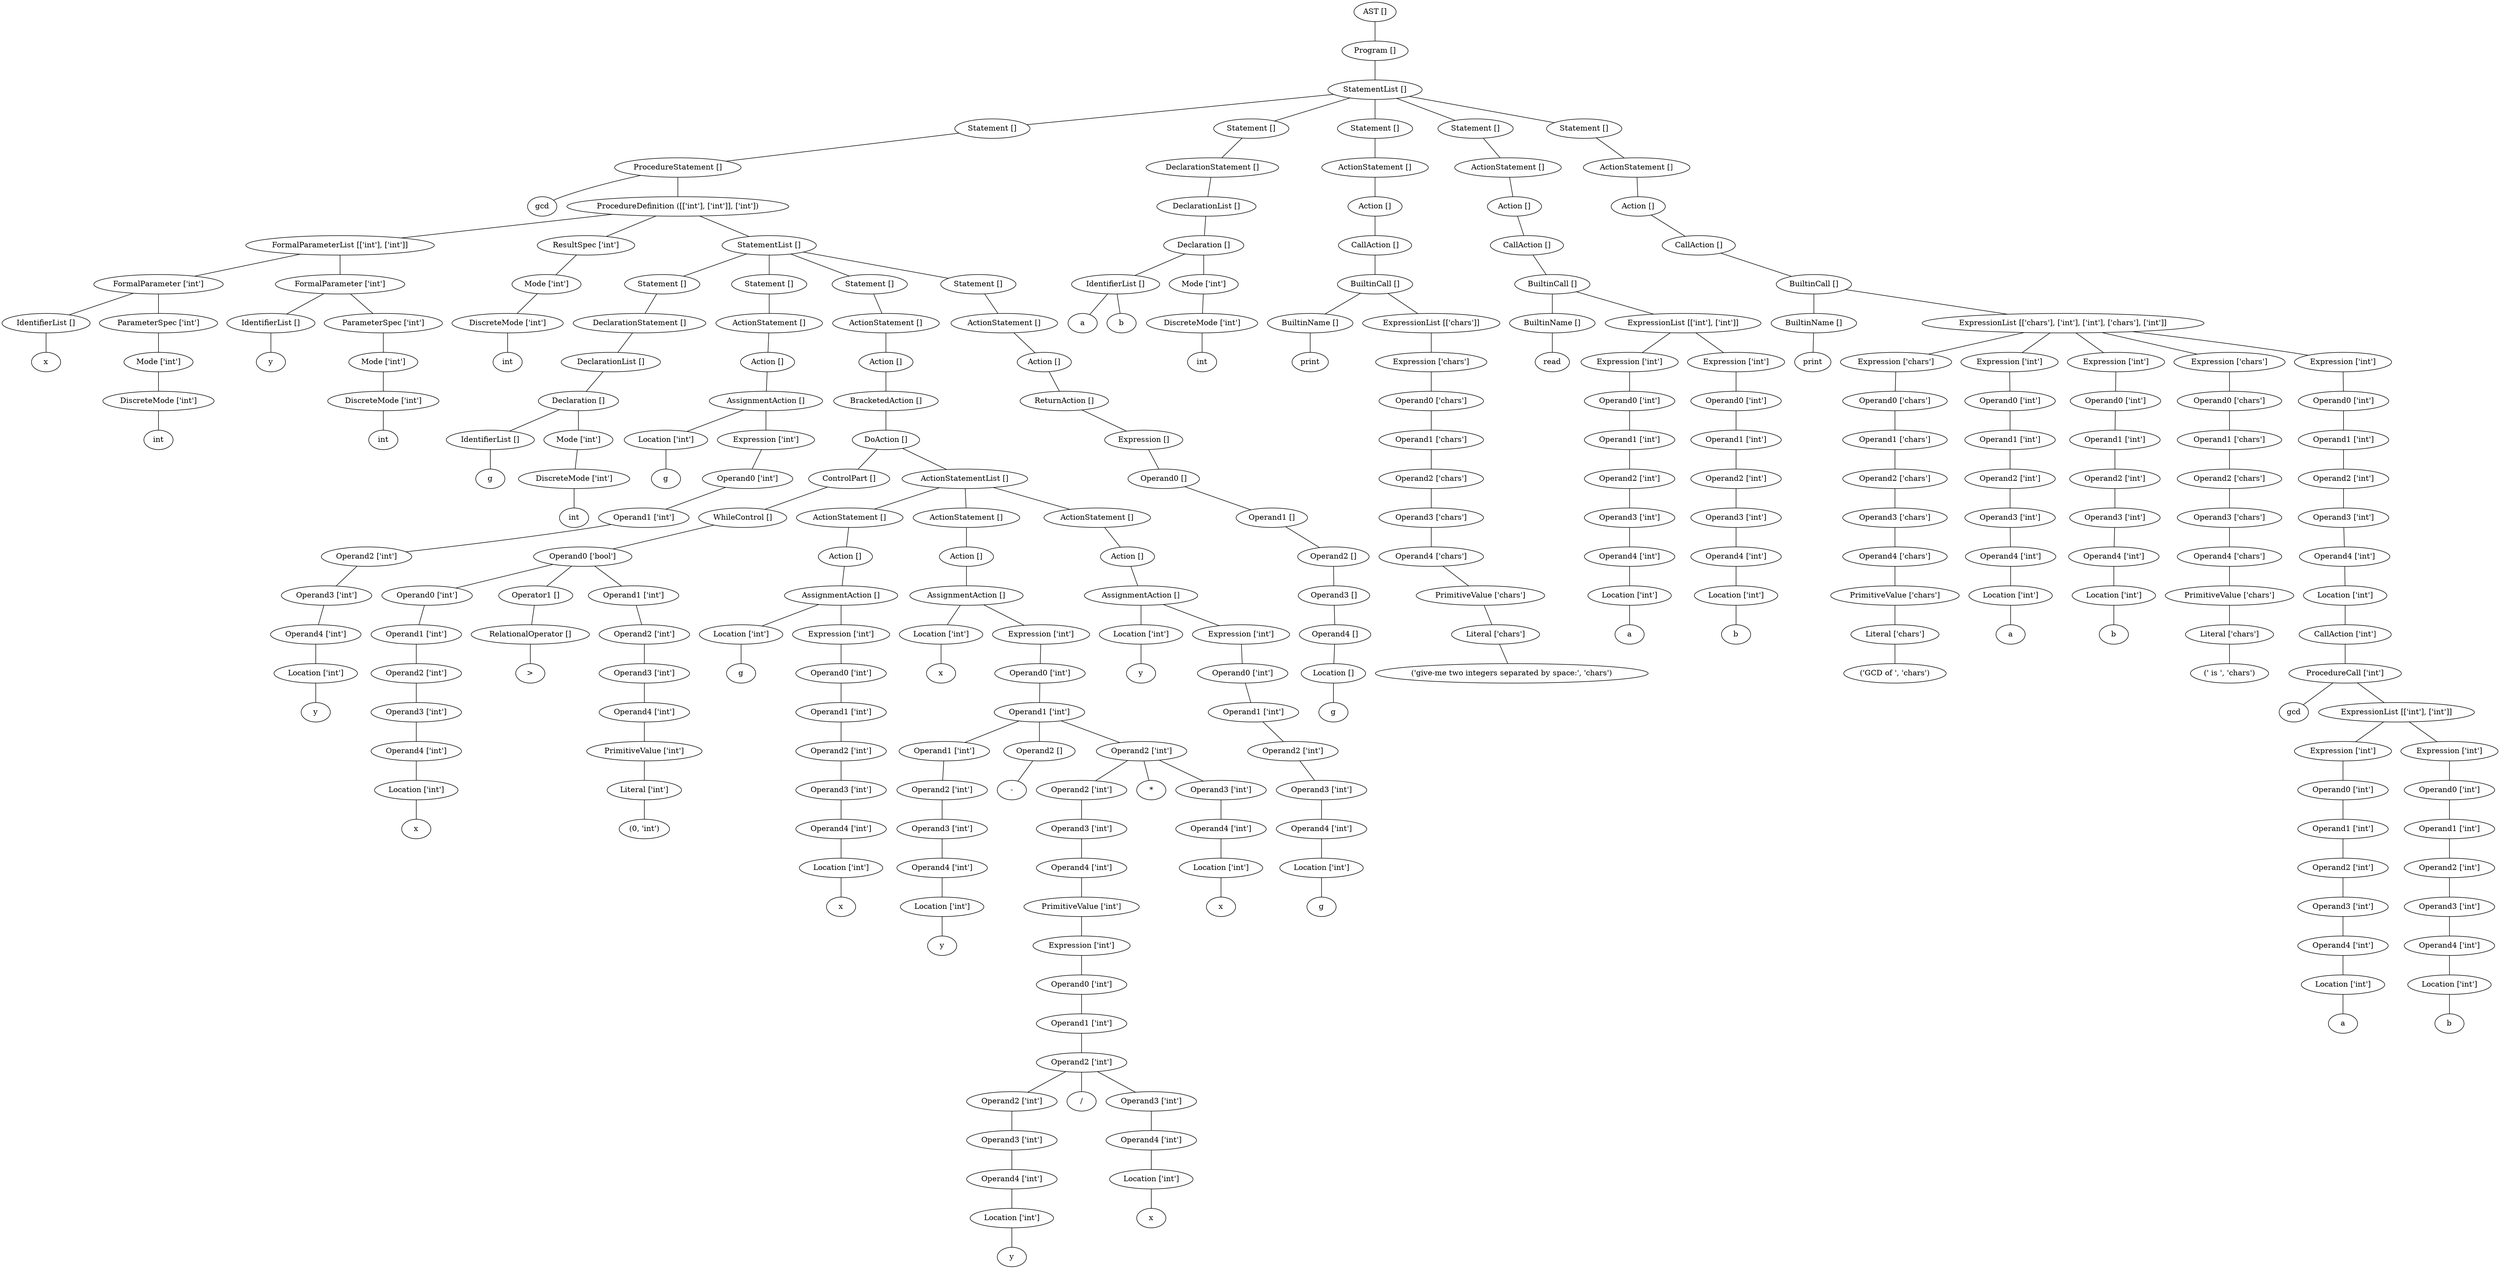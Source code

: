 graph G {
139882359871640 [label="AST []"];
139882359862328 [label="AST []"];
139882359871640 -- 139882359862328;
139882359862328 [label="Program []"];
139882359855984 [label="Program []"];
139882359862328 -- 139882359855984;
139882359855984 [label="StatementList []"];
139882360226144 [label="StatementList []"];
139882359855984 -- 139882360226144;
139882360226144 [label="Statement []"];
139882359827368 [label="Statement []"];
139882360226144 -- 139882359827368;
139882359827368 [label="ProcedureStatement []"];
12722806159895430056 [label=gcd];
139882359827368 -- 12722806159895430056;
139882359890832 [label="ProcedureStatement []"];
139882359827368 -- 139882359890832;
139882359890832 [label="ProcedureDefinition ([['int'], ['int']], ['int'])"];
139882359881232 [label="ProcedureDefinition ([['int'], ['int']], ['int'])"];
139882359890832 -- 139882359881232;
139882359881232 [label="FormalParameterList [['int'], ['int']]"];
139882359877760 [label="FormalParameterList [['int'], ['int']]"];
139882359881232 -- 139882359877760;
139882359877760 [label="FormalParameter ['int']"];
139882359879216 [label="FormalParameter ['int']"];
139882359877760 -- 139882359879216;
139882359879216 [label="IdentifierList []"];
12136895644734636199 [label=x];
139882359879216 -- 12136895644734636199;
139882359878992 [label="FormalParameter ['int']"];
139882359877760 -- 139882359878992;
139882359878992 [label="ParameterSpec ['int']"];
139882359880728 [label="ParameterSpec ['int']"];
139882359878992 -- 139882359880728;
139882359880728 [label="Mode ['int']"];
139882361625512 [label="Mode ['int']"];
139882359880728 -- 139882361625512;
139882361625512 [label="DiscreteMode ['int']"];
10214000502087153505 [label=int];
139882361625512 -- 10214000502087153505;
139882359879048 [label="FormalParameterList [['int'], ['int']]"];
139882359881232 -- 139882359879048;
139882359879048 [label="FormalParameter ['int']"];
139882359878880 [label="FormalParameter ['int']"];
139882359879048 -- 139882359878880;
139882359878880 [label="IdentifierList []"];
10265775460415375899 [label=y];
139882359878880 -- 10265775460415375899;
139882359880000 [label="FormalParameter ['int']"];
139882359879048 -- 139882359880000;
139882359880000 [label="ParameterSpec ['int']"];
139882359877816 [label="ParameterSpec ['int']"];
139882359880000 -- 139882359877816;
139882359877816 [label="Mode ['int']"];
139882359881176 [label="Mode ['int']"];
139882359877816 -- 139882359881176;
139882359881176 [label="DiscreteMode ['int']"];
13364554510232407426 [label=int];
139882359881176 -- 13364554510232407426;
139882359879104 [label="ProcedureDefinition ([['int'], ['int']], ['int'])"];
139882359890832 -- 139882359879104;
139882359879104 [label="ResultSpec ['int']"];
139882359878600 [label="ResultSpec ['int']"];
139882359879104 -- 139882359878600;
139882359878600 [label="Mode ['int']"];
139882359878824 [label="Mode ['int']"];
139882359878600 -- 139882359878824;
139882359878824 [label="DiscreteMode ['int']"];
9354628193951337842 [label=int];
139882359878824 -- 9354628193951337842;
139882359891000 [label="ProcedureDefinition ([['int'], ['int']], ['int'])"];
139882359890832 -- 139882359891000;
139882359891000 [label="StatementList []"];
139882359878040 [label="StatementList []"];
139882359891000 -- 139882359878040;
139882359878040 [label="Statement []"];
139882359881008 [label="Statement []"];
139882359878040 -- 139882359881008;
139882359881008 [label="DeclarationStatement []"];
139882359880112 [label="DeclarationStatement []"];
139882359881008 -- 139882359880112;
139882359880112 [label="DeclarationList []"];
139882359879888 [label="DeclarationList []"];
139882359880112 -- 139882359879888;
139882359879888 [label="Declaration []"];
139882359878096 [label="Declaration []"];
139882359879888 -- 139882359878096;
139882359878096 [label="IdentifierList []"];
12690596590750195485 [label=g];
139882359878096 -- 12690596590750195485;
139882359881344 [label="Declaration []"];
139882359879888 -- 139882359881344;
139882359881344 [label="Mode ['int']"];
139882359880952 [label="Mode ['int']"];
139882359881344 -- 139882359880952;
139882359880952 [label="DiscreteMode ['int']"];
12407103271809672226 [label=int];
139882359880952 -- 12407103271809672226;
139882359879272 [label="StatementList []"];
139882359891000 -- 139882359879272;
139882359879272 [label="Statement []"];
139882359878208 [label="Statement []"];
139882359879272 -- 139882359878208;
139882359878208 [label="ActionStatement []"];
139882359879496 [label="ActionStatement []"];
139882359878208 -- 139882359879496;
139882359879496 [label="Action []"];
139882359878544 [label="Action []"];
139882359879496 -- 139882359878544;
139882359878544 [label="AssignmentAction []"];
139882360147416 [label="AssignmentAction []"];
139882359878544 -- 139882360147416;
139882360147416 [label="Location ['int']"];
10551897008854780360 [label=g];
139882360147416 -- 10551897008854780360;
139882359878488 [label="AssignmentAction []"];
139882359878544 -- 139882359878488;
139882359878488 [label="Expression ['int']"];
139882359880336 [label="Expression ['int']"];
139882359878488 -- 139882359880336;
139882359880336 [label="Operand0 ['int']"];
139882359880280 [label="Operand0 ['int']"];
139882359880336 -- 139882359880280;
139882359880280 [label="Operand1 ['int']"];
139882359881624 [label="Operand1 ['int']"];
139882359880280 -- 139882359881624;
139882359881624 [label="Operand2 ['int']"];
139882359879552 [label="Operand2 ['int']"];
139882359881624 -- 139882359879552;
139882359879552 [label="Operand3 ['int']"];
139882359881512 [label="Operand3 ['int']"];
139882359879552 -- 139882359881512;
139882359881512 [label="Operand4 ['int']"];
139882359881456 [label="Operand4 ['int']"];
139882359881512 -- 139882359881456;
139882359881456 [label="Location ['int']"];
13655117022427402233 [label=y];
139882359881456 -- 13655117022427402233;
139882359878152 [label="StatementList []"];
139882359891000 -- 139882359878152;
139882359878152 [label="Statement []"];
139882359891672 [label="Statement []"];
139882359878152 -- 139882359891672;
139882359891672 [label="ActionStatement []"];
139882359880224 [label="ActionStatement []"];
139882359891672 -- 139882359880224;
139882359880224 [label="Action []"];
139882359879328 [label="Action []"];
139882359880224 -- 139882359879328;
139882359879328 [label="BracketedAction []"];
139882359890328 [label="BracketedAction []"];
139882359879328 -- 139882359890328;
139882359890328 [label="DoAction []"];
139882359880560 [label="DoAction []"];
139882359890328 -- 139882359880560;
139882359880560 [label="ControlPart []"];
139882359879384 [label="ControlPart []"];
139882359880560 -- 139882359879384;
139882359879384 [label="WhileControl []"];
139882359881680 [label="WhileControl []"];
139882359879384 -- 139882359881680;
139882359881680 [label="Operand0 ['bool']"];
139882359880392 [label="Operand0 ['bool']"];
139882359881680 -- 139882359880392;
139882359880392 [label="Operand0 ['int']"];
139882359877928 [label="Operand0 ['int']"];
139882359880392 -- 139882359877928;
139882359877928 [label="Operand1 ['int']"];
139882359878936 [label="Operand1 ['int']"];
139882359877928 -- 139882359878936;
139882359878936 [label="Operand2 ['int']"];
139882359877984 [label="Operand2 ['int']"];
139882359878936 -- 139882359877984;
139882359877984 [label="Operand3 ['int']"];
139882359879608 [label="Operand3 ['int']"];
139882359877984 -- 139882359879608;
139882359879608 [label="Operand4 ['int']"];
139882359881064 [label="Operand4 ['int']"];
139882359879608 -- 139882359881064;
139882359881064 [label="Location ['int']"];
13003281258639319663 [label=x];
139882359881064 -- 13003281258639319663;
139882359879664 [label="Operand0 ['bool']"];
139882359881680 -- 139882359879664;
139882359879664 [label="Operator1 []"];
139882359880448 [label="Operator1 []"];
139882359879664 -- 139882359880448;
139882359880448 [label="RelationalOperator []"];
10883518107468353129 [label=">"];
139882359880448 -- 10883518107468353129;
139882359878432 [label="Operand0 ['bool']"];
139882359881680 -- 139882359878432;
139882359878432 [label="Operand1 ['int']"];
139882359878376 [label="Operand1 ['int']"];
139882359878432 -- 139882359878376;
139882359878376 [label="Operand2 ['int']"];
139882359878320 [label="Operand2 ['int']"];
139882359878376 -- 139882359878320;
139882359878320 [label="Operand3 ['int']"];
139882359881288 [label="Operand3 ['int']"];
139882359878320 -- 139882359881288;
139882359881288 [label="Operand4 ['int']"];
139882359880168 [label="Operand4 ['int']"];
139882359881288 -- 139882359880168;
139882359880168 [label="PrimitiveValue ['int']"];
139882359879440 [label="PrimitiveValue ['int']"];
139882359880168 -- 139882359879440;
139882359879440 [label="Literal ['int']"];
10865026617348168090 [label="(0, 'int')"];
139882359879440 -- 10865026617348168090;
139882359889992 [label="DoAction []"];
139882359890328 -- 139882359889992;
139882359889992 [label="ActionStatementList []"];
139882359891728 [label="ActionStatementList []"];
139882359889992 -- 139882359891728;
139882359891728 [label="ActionStatement []"];
139882359880504 [label="ActionStatement []"];
139882359891728 -- 139882359880504;
139882359880504 [label="Action []"];
139882359893072 [label="Action []"];
139882359880504 -- 139882359893072;
139882359893072 [label="AssignmentAction []"];
139882359880616 [label="AssignmentAction []"];
139882359893072 -- 139882359880616;
139882359880616 [label="Location ['int']"];
11193181921278331842 [label=g];
139882359880616 -- 11193181921278331842;
139882359892680 [label="AssignmentAction []"];
139882359893072 -- 139882359892680;
139882359892680 [label="Expression ['int']"];
139882359892624 [label="Expression ['int']"];
139882359892680 -- 139882359892624;
139882359892624 [label="Operand0 ['int']"];
139882359892120 [label="Operand0 ['int']"];
139882359892624 -- 139882359892120;
139882359892120 [label="Operand1 ['int']"];
139882359892064 [label="Operand1 ['int']"];
139882359892120 -- 139882359892064;
139882359892064 [label="Operand2 ['int']"];
139882359880672 [label="Operand2 ['int']"];
139882359892064 -- 139882359880672;
139882359880672 [label="Operand3 ['int']"];
139882359879720 [label="Operand3 ['int']"];
139882359880672 -- 139882359879720;
139882359879720 [label="Operand4 ['int']"];
139882359880840 [label="Operand4 ['int']"];
139882359879720 -- 139882359880840;
139882359880840 [label="Location ['int']"];
9362221521178008153 [label=x];
139882359880840 -- 9362221521178008153;
139882359891168 [label="ActionStatementList []"];
139882359889992 -- 139882359891168;
139882359891168 [label="ActionStatement []"];
139882359891784 [label="ActionStatement []"];
139882359891168 -- 139882359891784;
139882359891784 [label="Action []"];
139882359892456 [label="Action []"];
139882359891784 -- 139882359892456;
139882359892456 [label="AssignmentAction []"];
139882359880896 [label="AssignmentAction []"];
139882359892456 -- 139882359880896;
139882359880896 [label="Location ['int']"];
9587143378804114173 [label=x];
139882359880896 -- 9587143378804114173;
139882359891224 [label="AssignmentAction []"];
139882359892456 -- 139882359891224;
139882359891224 [label="Expression ['int']"];
139882359890272 [label="Expression ['int']"];
139882359891224 -- 139882359890272;
139882359890272 [label="Operand0 ['int']"];
139882359893240 [label="Operand0 ['int']"];
139882359890272 -- 139882359893240;
139882359893240 [label="Operand1 ['int']"];
139882359892176 [label="Operand1 ['int']"];
139882359893240 -- 139882359892176;
139882359892176 [label="Operand1 ['int']"];
139882359890776 [label="Operand1 ['int']"];
139882359892176 -- 139882359890776;
139882359890776 [label="Operand2 ['int']"];
139882359890608 [label="Operand2 ['int']"];
139882359890776 -- 139882359890608;
139882359890608 [label="Operand3 ['int']"];
139882359890664 [label="Operand3 ['int']"];
139882359890608 -- 139882359890664;
139882359890664 [label="Operand4 ['int']"];
139882359892736 [label="Operand4 ['int']"];
139882359890664 -- 139882359892736;
139882359892736 [label="Location ['int']"];
10941993052636697588 [label=y];
139882359892736 -- 10941993052636697588;
139882359892232 [label="Operand1 ['int']"];
139882359893240 -- 139882359892232;
139882359892232 [label="Operand2 []"];
12313706504780585961 [label="-"];
139882359892232 -- 12313706504780585961;
139882359891616 [label="Operand1 ['int']"];
139882359893240 -- 139882359891616;
139882359891616 [label="Operand2 ['int']"];
139882359892512 [label="Operand2 ['int']"];
139882359891616 -- 139882359892512;
139882359892512 [label="Operand2 ['int']"];
139882359892400 [label="Operand2 ['int']"];
139882359892512 -- 139882359892400;
139882359892400 [label="Operand3 ['int']"];
139882359890160 [label="Operand3 ['int']"];
139882359892400 -- 139882359890160;
139882359890160 [label="Operand4 ['int']"];
139882359892904 [label="Operand4 ['int']"];
139882359890160 -- 139882359892904;
139882359892904 [label="PrimitiveValue ['int']"];
139882359892008 [label="PrimitiveValue ['int']"];
139882359892904 -- 139882359892008;
139882359892008 [label="Expression ['int']"];
139882359891952 [label="Expression ['int']"];
139882359892008 -- 139882359891952;
139882359891952 [label="Operand0 ['int']"];
139882359891504 [label="Operand0 ['int']"];
139882359891952 -- 139882359891504;
139882359891504 [label="Operand1 ['int']"];
139882359890496 [label="Operand1 ['int']"];
139882359891504 -- 139882359890496;
139882359890496 [label="Operand2 ['int']"];
139882359890384 [label="Operand2 ['int']"];
139882359890496 -- 139882359890384;
139882359890384 [label="Operand2 ['int']"];
139882359890216 [label="Operand2 ['int']"];
139882359890384 -- 139882359890216;
139882359890216 [label="Operand3 ['int']"];
139882359892848 [label="Operand3 ['int']"];
139882359890216 -- 139882359892848;
139882359892848 [label="Operand4 ['int']"];
139882359890720 [label="Operand4 ['int']"];
139882359892848 -- 139882359890720;
139882359890720 [label="Location ['int']"];
10498915853747102635 [label=y];
139882359890720 -- 10498915853747102635;
10649053160843671664 [label="/"];
139882359890496 -- 10649053160843671664;
139882359891560 [label="Operand2 ['int']"];
139882359890496 -- 139882359891560;
139882359891560 [label="Operand3 ['int']"];
139882359893184 [label="Operand3 ['int']"];
139882359891560 -- 139882359893184;
139882359893184 [label="Operand4 ['int']"];
139882359890440 [label="Operand4 ['int']"];
139882359893184 -- 139882359890440;
139882359890440 [label="Location ['int']"];
12655673098506702884 [label=x];
139882359890440 -- 12655673098506702884;
13387522687412164757 [label="*"];
139882359891616 -- 13387522687412164757;
139882359892568 [label="Operand2 ['int']"];
139882359891616 -- 139882359892568;
139882359892568 [label="Operand3 ['int']"];
139882359891056 [label="Operand3 ['int']"];
139882359892568 -- 139882359891056;
139882359891056 [label="Operand4 ['int']"];
139882359890552 [label="Operand4 ['int']"];
139882359891056 -- 139882359890552;
139882359890552 [label="Location ['int']"];
10833812602783755947 [label=x];
139882359890552 -- 10833812602783755947;
139882359892344 [label="ActionStatementList []"];
139882359889992 -- 139882359892344;
139882359892344 [label="ActionStatement []"];
139882359891112 [label="ActionStatement []"];
139882359892344 -- 139882359891112;
139882359891112 [label="Action []"];
139882359890104 [label="Action []"];
139882359891112 -- 139882359890104;
139882359890104 [label="AssignmentAction []"];
139882359879776 [label="AssignmentAction []"];
139882359890104 -- 139882359879776;
139882359879776 [label="Location ['int']"];
13377891112714315010 [label=y];
139882359879776 -- 13377891112714315010;
139882359890048 [label="AssignmentAction []"];
139882359890104 -- 139882359890048;
139882359890048 [label="Expression ['int']"];
139882359893016 [label="Expression ['int']"];
139882359890048 -- 139882359893016;
139882359893016 [label="Operand0 ['int']"];
139882359892960 [label="Operand0 ['int']"];
139882359893016 -- 139882359892960;
139882359892960 [label="Operand1 ['int']"];
139882359890888 [label="Operand1 ['int']"];
139882359892960 -- 139882359890888;
139882359890888 [label="Operand2 ['int']"];
139882359893128 [label="Operand2 ['int']"];
139882359890888 -- 139882359893128;
139882359893128 [label="Operand3 ['int']"];
139882359892792 [label="Operand3 ['int']"];
139882359893128 -- 139882359892792;
139882359892792 [label="Operand4 ['int']"];
139882359891280 [label="Operand4 ['int']"];
139882359892792 -- 139882359891280;
139882359891280 [label="Location ['int']"];
12888373542294587606 [label=g];
139882359891280 -- 12888373542294587606;
139882359891896 [label="StatementList []"];
139882359891000 -- 139882359891896;
139882359891896 [label="Statement []"];
139882359872928 [label="Statement []"];
139882359891896 -- 139882359872928;
139882359872928 [label="ActionStatement []"];
139882359890944 [label="ActionStatement []"];
139882359872928 -- 139882359890944;
139882359890944 [label="Action []"];
139882359872648 [label="Action []"];
139882359890944 -- 139882359872648;
139882359872648 [label="ReturnAction []"];
139882359891448 [label="ReturnAction []"];
139882359872648 -- 139882359891448;
139882359891448 [label="Expression []"];
139882359891392 [label="Expression []"];
139882359891448 -- 139882359891392;
139882359891392 [label="Operand0 []"];
139882359892288 [label="Operand0 []"];
139882359891392 -- 139882359892288;
139882359892288 [label="Operand1 []"];
139882359879944 [label="Operand1 []"];
139882359892288 -- 139882359879944;
139882359879944 [label="Operand2 []"];
139882359891336 [label="Operand2 []"];
139882359879944 -- 139882359891336;
139882359891336 [label="Operand3 []"];
139882359891840 [label="Operand3 []"];
139882359891336 -- 139882359891840;
139882359891840 [label="Operand4 []"];
139882359881568 [label="Operand4 []"];
139882359891840 -- 139882359881568;
139882359881568 [label="Location []"];
9254608791007267410 [label=g];
139882359881568 -- 9254608791007267410;
139882359871192 [label="StatementList []"];
139882359855984 -- 139882359871192;
139882359871192 [label="Statement []"];
139882359877704 [label="Statement []"];
139882359871192 -- 139882359877704;
139882359877704 [label="DeclarationStatement []"];
139882359878264 [label="DeclarationStatement []"];
139882359877704 -- 139882359878264;
139882359878264 [label="DeclarationList []"];
139882359872984 [label="DeclarationList []"];
139882359878264 -- 139882359872984;
139882359872984 [label="Declaration []"];
139882359878712 [label="Declaration []"];
139882359872984 -- 139882359878712;
139882359878712 [label="IdentifierList []"];
9427659902209861172 [label=a];
139882359878712 -- 9427659902209861172;
12643594323011487556 [label=b];
139882359878712 -- 12643594323011487556;
139882359880056 [label="Declaration []"];
139882359872984 -- 139882359880056;
139882359880056 [label="Mode ['int']"];
139882359907272 [label="Mode ['int']"];
139882359880056 -- 139882359907272;
139882359907272 [label="DiscreteMode ['int']"];
11767520950976815815 [label=int];
139882359907272 -- 11767520950976815815;
139882361816736 [label="StatementList []"];
139882359855984 -- 139882361816736;
139882361816736 [label="Statement []"];
139882359873320 [label="Statement []"];
139882361816736 -- 139882359873320;
139882359873320 [label="ActionStatement []"];
139882359871416 [label="ActionStatement []"];
139882359873320 -- 139882359871416;
139882359871416 [label="Action []"];
139882359872144 [label="Action []"];
139882359871416 -- 139882359872144;
139882359872144 [label="CallAction []"];
139882359873432 [label="CallAction []"];
139882359872144 -- 139882359873432;
139882359873432 [label="BuiltinCall []"];
139882362641936 [label="BuiltinCall []"];
139882359873432 -- 139882362641936;
139882362641936 [label="BuiltinName []"];
13382271603072984321 [label=print];
139882362641936 -- 13382271603072984321;
139882359872088 [label="BuiltinCall []"];
139882359873432 -- 139882359872088;
139882359872088 [label="ExpressionList [['chars']]"];
139882359872032 [label="ExpressionList [['chars']]"];
139882359872088 -- 139882359872032;
139882359872032 [label="Expression ['chars']"];
139882359873264 [label="Expression ['chars']"];
139882359872032 -- 139882359873264;
139882359873264 [label="Operand0 ['chars']"];
139882359873208 [label="Operand0 ['chars']"];
139882359873264 -- 139882359873208;
139882359873208 [label="Operand1 ['chars']"];
139882359873152 [label="Operand1 ['chars']"];
139882359873208 -- 139882359873152;
139882359873152 [label="Operand2 ['chars']"];
139882359873096 [label="Operand2 ['chars']"];
139882359873152 -- 139882359873096;
139882359873096 [label="Operand3 ['chars']"];
139882360089904 [label="Operand3 ['chars']"];
139882359873096 -- 139882360089904;
139882360089904 [label="Operand4 ['chars']"];
139882359871304 [label="Operand4 ['chars']"];
139882360089904 -- 139882359871304;
139882359871304 [label="PrimitiveValue ['chars']"];
139882359872592 [label="PrimitiveValue ['chars']"];
139882359871304 -- 139882359872592;
139882359872592 [label="Literal ['chars']"];
11793294830644566067 [label="('give-me two integers separated by space:', 'chars')"];
139882359872592 -- 11793294830644566067;
139882359873376 [label="StatementList []"];
139882359855984 -- 139882359873376;
139882359873376 [label="Statement []"];
139882359871584 [label="Statement []"];
139882359873376 -- 139882359871584;
139882359871584 [label="ActionStatement []"];
139882359872312 [label="ActionStatement []"];
139882359871584 -- 139882359872312;
139882359872312 [label="Action []"];
139882359871920 [label="Action []"];
139882359872312 -- 139882359871920;
139882359871920 [label="CallAction []"];
139882359872256 [label="CallAction []"];
139882359871920 -- 139882359872256;
139882359872256 [label="BuiltinCall []"];
139882359878768 [label="BuiltinCall []"];
139882359872256 -- 139882359878768;
139882359878768 [label="BuiltinName []"];
9596460778519826771 [label=read];
139882359878768 -- 9596460778519826771;
139882359832816 [label="BuiltinCall []"];
139882359872256 -- 139882359832816;
139882359832816 [label="ExpressionList [['int'], ['int']]"];
139882359871528 [label="ExpressionList [['int'], ['int']]"];
139882359832816 -- 139882359871528;
139882359871528 [label="Expression ['int']"];
139882359871808 [label="Expression ['int']"];
139882359871528 -- 139882359871808;
139882359871808 [label="Operand0 ['int']"];
139882359871752 [label="Operand0 ['int']"];
139882359871808 -- 139882359871752;
139882359871752 [label="Operand1 ['int']"];
139882359871696 [label="Operand1 ['int']"];
139882359871752 -- 139882359871696;
139882359871696 [label="Operand2 ['int']"];
139882359872536 [label="Operand2 ['int']"];
139882359871696 -- 139882359872536;
139882359872536 [label="Operand3 ['int']"];
139882359871976 [label="Operand3 ['int']"];
139882359872536 -- 139882359871976;
139882359871976 [label="Operand4 ['int']"];
139882359873040 [label="Operand4 ['int']"];
139882359871976 -- 139882359873040;
139882359873040 [label="Location ['int']"];
13134892246758375418 [label=a];
139882359873040 -- 13134892246758375418;
139882359832648 [label="ExpressionList [['int'], ['int']]"];
139882359832816 -- 139882359832648;
139882359832648 [label="Expression ['int']"];
139882359872480 [label="Expression ['int']"];
139882359832648 -- 139882359872480;
139882359872480 [label="Operand0 ['int']"];
139882359872424 [label="Operand0 ['int']"];
139882359872480 -- 139882359872424;
139882359872424 [label="Operand1 ['int']"];
139882359872368 [label="Operand1 ['int']"];
139882359872424 -- 139882359872368;
139882359872368 [label="Operand2 ['int']"];
139882359872816 [label="Operand2 ['int']"];
139882359872368 -- 139882359872816;
139882359872816 [label="Operand3 ['int']"];
139882359872872 [label="Operand3 ['int']"];
139882359872816 -- 139882359872872;
139882359872872 [label="Operand4 ['int']"];
139882359872200 [label="Operand4 ['int']"];
139882359872872 -- 139882359872200;
139882359872200 [label="Location ['int']"];
13698891409281583801 [label=b];
139882359872200 -- 13698891409281583801;
139882359863280 [label="StatementList []"];
139882359855984 -- 139882359863280;
139882359863280 [label="Statement []"];
139882359853968 [label="Statement []"];
139882359863280 -- 139882359853968;
139882359853968 [label="ActionStatement []"];
139882359856096 [label="ActionStatement []"];
139882359853968 -- 139882359856096;
139882359856096 [label="Action []"];
139882359862384 [label="Action []"];
139882359856096 -- 139882359862384;
139882359862384 [label="CallAction []"];
139882359853800 [label="CallAction []"];
139882359862384 -- 139882359853800;
139882359853800 [label="BuiltinCall []"];
139882359871472 [label="BuiltinCall []"];
139882359853800 -- 139882359871472;
139882359871472 [label="BuiltinName []"];
9487702384660691400 [label=print];
139882359871472 -- 9487702384660691400;
139882359857048 [label="BuiltinCall []"];
139882359853800 -- 139882359857048;
139882359857048 [label="ExpressionList [['chars'], ['int'], ['int'], ['chars'], ['int']]"];
139882359861936 [label="ExpressionList [['chars'], ['int'], ['int'], ['chars'], ['int']]"];
139882359857048 -- 139882359861936;
139882359861936 [label="Expression ['chars']"];
139882359861880 [label="Expression ['chars']"];
139882359861936 -- 139882359861880;
139882359861880 [label="Operand0 ['chars']"];
139882359862496 [label="Operand0 ['chars']"];
139882359861880 -- 139882359862496;
139882359862496 [label="Operand1 ['chars']"];
139882359862440 [label="Operand1 ['chars']"];
139882359862496 -- 139882359862440;
139882359862440 [label="Operand2 ['chars']"];
139882359861488 [label="Operand2 ['chars']"];
139882359862440 -- 139882359861488;
139882359861488 [label="Operand3 ['chars']"];
139882359871248 [label="Operand3 ['chars']"];
139882359861488 -- 139882359871248;
139882359871248 [label="Operand4 ['chars']"];
139882359862776 [label="Operand4 ['chars']"];
139882359871248 -- 139882359862776;
139882359862776 [label="PrimitiveValue ['chars']"];
139882359861768 [label="PrimitiveValue ['chars']"];
139882359862776 -- 139882359861768;
139882359861768 [label="Literal ['chars']"];
13366683739882919749 [label="('GCD of ', 'chars')"];
139882359861768 -- 13366683739882919749;
139882359862272 [label="ExpressionList [['chars'], ['int'], ['int'], ['chars'], ['int']]"];
139882359857048 -- 139882359862272;
139882359862272 [label="Expression ['int']"];
139882359862216 [label="Expression ['int']"];
139882359862272 -- 139882359862216;
139882359862216 [label="Operand0 ['int']"];
139882359862160 [label="Operand0 ['int']"];
139882359862216 -- 139882359862160;
139882359862160 [label="Operand1 ['int']"];
139882359862104 [label="Operand1 ['int']"];
139882359862160 -- 139882359862104;
139882359862104 [label="Operand2 ['int']"];
139882359862944 [label="Operand2 ['int']"];
139882359862104 -- 139882359862944;
139882359862944 [label="Operand3 ['int']"];
139882359861656 [label="Operand3 ['int']"];
139882359862944 -- 139882359861656;
139882359861656 [label="Operand4 ['int']"];
139882359862608 [label="Operand4 ['int']"];
139882359861656 -- 139882359862608;
139882359862608 [label="Location ['int']"];
9455126901198239046 [label=a];
139882359862608 -- 9455126901198239046;
139882359861544 [label="ExpressionList [['chars'], ['int'], ['int'], ['chars'], ['int']]"];
139882359857048 -- 139882359861544;
139882359861544 [label="Expression ['int']"];
139882359861376 [label="Expression ['int']"];
139882359861544 -- 139882359861376;
139882359861376 [label="Operand0 ['int']"];
139882359861432 [label="Operand0 ['int']"];
139882359861376 -- 139882359861432;
139882359861432 [label="Operand1 ['int']"];
139882359862552 [label="Operand1 ['int']"];
139882359861432 -- 139882359862552;
139882359862552 [label="Operand2 ['int']"];
139882359862720 [label="Operand2 ['int']"];
139882359862552 -- 139882359862720;
139882359862720 [label="Operand3 ['int']"];
139882359861992 [label="Operand3 ['int']"];
139882359862720 -- 139882359861992;
139882359861992 [label="Operand4 ['int']"];
139882359862888 [label="Operand4 ['int']"];
139882359861992 -- 139882359862888;
139882359862888 [label="Location ['int']"];
12810775413621188181 [label=b];
139882359862888 -- 12810775413621188181;
139882359856208 [label="ExpressionList [['chars'], ['int'], ['int'], ['chars'], ['int']]"];
139882359857048 -- 139882359856208;
139882359856208 [label="Expression ['chars']"];
139882359856152 [label="Expression ['chars']"];
139882359856208 -- 139882359856152;
139882359856152 [label="Operand0 ['chars']"];
139882359854584 [label="Operand0 ['chars']"];
139882359856152 -- 139882359854584;
139882359854584 [label="Operand1 ['chars']"];
139882359855032 [label="Operand1 ['chars']"];
139882359854584 -- 139882359855032;
139882359855032 [label="Operand2 ['chars']"];
139882359861320 [label="Operand2 ['chars']"];
139882359855032 -- 139882359861320;
139882359861320 [label="Operand3 ['chars']"];
139882359854976 [label="Operand3 ['chars']"];
139882359861320 -- 139882359854976;
139882359854976 [label="Operand4 ['chars']"];
139882359861712 [label="Operand4 ['chars']"];
139882359854976 -- 139882359861712;
139882359861712 [label="PrimitiveValue ['chars']"];
139882359862664 [label="PrimitiveValue ['chars']"];
139882359861712 -- 139882359862664;
139882359862664 [label="Literal ['chars']"];
12787960485548834977 [label="(' is ', 'chars')"];
139882359862664 -- 12787960485548834977;
139882359853128 [label="ExpressionList [['chars'], ['int'], ['int'], ['chars'], ['int']]"];
139882359857048 -- 139882359853128;
139882359853128 [label="Expression ['int']"];
139882359855200 [label="Expression ['int']"];
139882359853128 -- 139882359855200;
139882359855200 [label="Operand0 ['int']"];
139882359855256 [label="Operand0 ['int']"];
139882359855200 -- 139882359855256;
139882359855256 [label="Operand1 ['int']"];
139882359853184 [label="Operand1 ['int']"];
139882359855256 -- 139882359853184;
139882359853184 [label="Operand2 ['int']"];
139882359854920 [label="Operand2 ['int']"];
139882359853184 -- 139882359854920;
139882359854920 [label="Operand3 ['int']"];
139882359855872 [label="Operand3 ['int']"];
139882359854920 -- 139882359855872;
139882359855872 [label="Operand4 ['int']"];
139882359855928 [label="Operand4 ['int']"];
139882359855872 -- 139882359855928;
139882359855928 [label="Location ['int']"];
139882359856320 [label="Location ['int']"];
139882359855928 -- 139882359856320;
139882359856320 [label="CallAction ['int']"];
139882359853408 [label="CallAction ['int']"];
139882359856320 -- 139882359853408;
139882359853408 [label="ProcedureCall ['int']"];
13083085360091355535 [label=gcd];
139882359853408 -- 13083085360091355535;
139882359854192 [label="ProcedureCall ['int']"];
139882359853408 -- 139882359854192;
139882359854192 [label="ExpressionList [['int'], ['int']]"];
139882359855816 [label="ExpressionList [['int'], ['int']]"];
139882359854192 -- 139882359855816;
139882359855816 [label="Expression ['int']"];
139882359853744 [label="Expression ['int']"];
139882359855816 -- 139882359853744;
139882359853744 [label="Operand0 ['int']"];
139882359854640 [label="Operand0 ['int']"];
139882359853744 -- 139882359854640;
139882359854640 [label="Operand1 ['int']"];
139882359862048 [label="Operand1 ['int']"];
139882359854640 -- 139882359862048;
139882359862048 [label="Operand2 ['int']"];
139882359856264 [label="Operand2 ['int']"];
139882359862048 -- 139882359856264;
139882359856264 [label="Operand3 ['int']"];
139882359855144 [label="Operand3 ['int']"];
139882359856264 -- 139882359855144;
139882359855144 [label="Operand4 ['int']"];
139882359861600 [label="Operand4 ['int']"];
139882359855144 -- 139882359861600;
139882359861600 [label="Location ['int']"];
11923214154578720766 [label=a];
139882359861600 -- 11923214154578720766;
139882359854136 [label="ExpressionList [['int'], ['int']]"];
139882359854192 -- 139882359854136;
139882359854136 [label="Expression ['int']"];
139882359855424 [label="Expression ['int']"];
139882359854136 -- 139882359855424;
139882359855424 [label="Operand0 ['int']"];
139882359855368 [label="Operand0 ['int']"];
139882359855424 -- 139882359855368;
139882359855368 [label="Operand1 ['int']"];
139882359855312 [label="Operand1 ['int']"];
139882359855368 -- 139882359855312;
139882359855312 [label="Operand2 ['int']"];
139882359855704 [label="Operand2 ['int']"];
139882359855312 -- 139882359855704;
139882359855704 [label="Operand3 ['int']"];
139882359855760 [label="Operand3 ['int']"];
139882359855704 -- 139882359855760;
139882359855760 [label="Operand4 ['int']"];
139882359853352 [label="Operand4 ['int']"];
139882359855760 -- 139882359853352;
139882359853352 [label="Location ['int']"];
9526784378198520456 [label=b];
139882359853352 -- 9526784378198520456;
}
